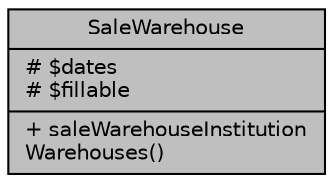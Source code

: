 digraph "SaleWarehouse"
{
 // LATEX_PDF_SIZE
  bgcolor="transparent";
  edge [fontname="Helvetica",fontsize="10",labelfontname="Helvetica",labelfontsize="10"];
  node [fontname="Helvetica",fontsize="10",shape=record];
  Node1 [label="{SaleWarehouse\n|# $dates\l# $fillable\l|+ saleWarehouseInstitution\lWarehouses()\l}",height=0.2,width=0.4,color="black", fillcolor="grey75", style="filled", fontcolor="black",tooltip="Datos Almacenes."];
}
